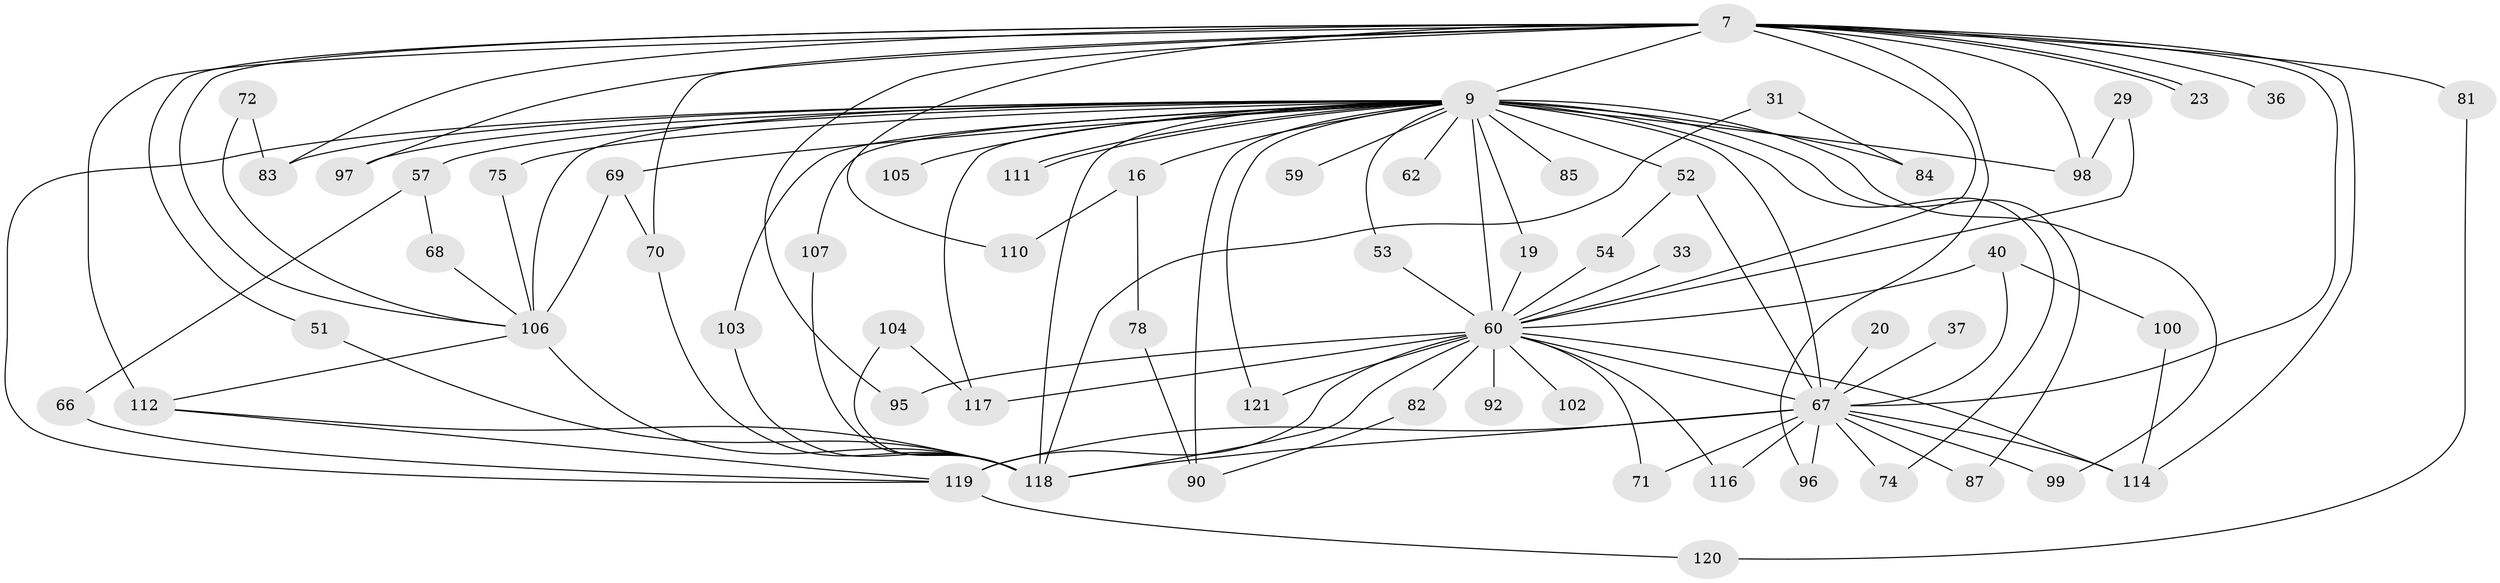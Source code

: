 // original degree distribution, {19: 0.008264462809917356, 32: 0.008264462809917356, 13: 0.008264462809917356, 24: 0.01652892561983471, 23: 0.01652892561983471, 21: 0.01652892561983471, 30: 0.008264462809917356, 2: 0.5867768595041323, 5: 0.049586776859504134, 14: 0.008264462809917356, 4: 0.1322314049586777, 6: 0.008264462809917356, 3: 0.1322314049586777}
// Generated by graph-tools (version 1.1) at 2025/48/03/04/25 21:48:48]
// undirected, 60 vertices, 110 edges
graph export_dot {
graph [start="1"]
  node [color=gray90,style=filled];
  7 [super="+1"];
  9 [super="+2+4"];
  16;
  19;
  20;
  23;
  29;
  31;
  33;
  36;
  37;
  40 [super="+21"];
  51;
  52 [super="+39"];
  53;
  54;
  57;
  59;
  60 [super="+45+10+3"];
  62;
  66;
  67 [super="+8+11+14+35+38+42"];
  68;
  69 [super="+25"];
  70 [super="+48"];
  71;
  72;
  74;
  75 [super="+22"];
  78;
  81;
  82;
  83 [super="+34"];
  84 [super="+80+27"];
  85;
  87;
  90 [super="+47"];
  92;
  95;
  96;
  97 [super="+86"];
  98 [super="+89"];
  99;
  100;
  102;
  103;
  104;
  105;
  106 [super="+56+50"];
  107;
  110;
  111;
  112 [super="+108+55+58"];
  114 [super="+88+101+94"];
  116;
  117 [super="+12+44"];
  118 [super="+113"];
  119 [super="+79+115+63+109"];
  120;
  121 [super="+64+91"];
  7 -- 9 [weight=6];
  7 -- 23;
  7 -- 23;
  7 -- 36 [weight=2];
  7 -- 51;
  7 -- 81 [weight=2];
  7 -- 95;
  7 -- 112 [weight=5];
  7 -- 83 [weight=2];
  7 -- 96;
  7 -- 110;
  7 -- 97;
  7 -- 98;
  7 -- 70;
  7 -- 106 [weight=2];
  7 -- 60 [weight=7];
  7 -- 114;
  7 -- 67 [weight=4];
  9 -- 16 [weight=2];
  9 -- 57 [weight=2];
  9 -- 62 [weight=2];
  9 -- 69 [weight=2];
  9 -- 74;
  9 -- 87;
  9 -- 90 [weight=3];
  9 -- 103;
  9 -- 105 [weight=2];
  9 -- 111;
  9 -- 111;
  9 -- 19;
  9 -- 84 [weight=4];
  9 -- 85 [weight=2];
  9 -- 97 [weight=2];
  9 -- 98 [weight=3];
  9 -- 99;
  9 -- 59;
  9 -- 83;
  9 -- 117 [weight=2];
  9 -- 67 [weight=12];
  9 -- 75 [weight=2];
  9 -- 107;
  9 -- 52 [weight=2];
  9 -- 53;
  9 -- 121 [weight=3];
  9 -- 106;
  9 -- 60 [weight=10];
  9 -- 118 [weight=2];
  9 -- 119 [weight=3];
  16 -- 78;
  16 -- 110;
  19 -- 60;
  20 -- 67 [weight=2];
  29 -- 98;
  29 -- 60;
  31 -- 84;
  31 -- 118;
  33 -- 60;
  37 -- 67 [weight=2];
  40 -- 100;
  40 -- 60;
  40 -- 67 [weight=2];
  51 -- 118;
  52 -- 54;
  52 -- 67;
  53 -- 60;
  54 -- 60;
  57 -- 66;
  57 -- 68;
  60 -- 71;
  60 -- 82;
  60 -- 102;
  60 -- 116;
  60 -- 117 [weight=2];
  60 -- 118 [weight=5];
  60 -- 121;
  60 -- 92;
  60 -- 95;
  60 -- 114 [weight=3];
  60 -- 67 [weight=6];
  60 -- 119 [weight=3];
  66 -- 119;
  67 -- 71;
  67 -- 74;
  67 -- 87;
  67 -- 96;
  67 -- 99;
  67 -- 114;
  67 -- 116;
  67 -- 118 [weight=2];
  67 -- 119 [weight=4];
  68 -- 106;
  69 -- 70;
  69 -- 106;
  70 -- 118;
  72 -- 83;
  72 -- 106;
  75 -- 106;
  78 -- 90;
  81 -- 120;
  82 -- 90;
  100 -- 114;
  103 -- 118;
  104 -- 117;
  104 -- 118;
  106 -- 112;
  106 -- 118 [weight=4];
  107 -- 118;
  112 -- 118;
  112 -- 119;
  119 -- 120;
}
